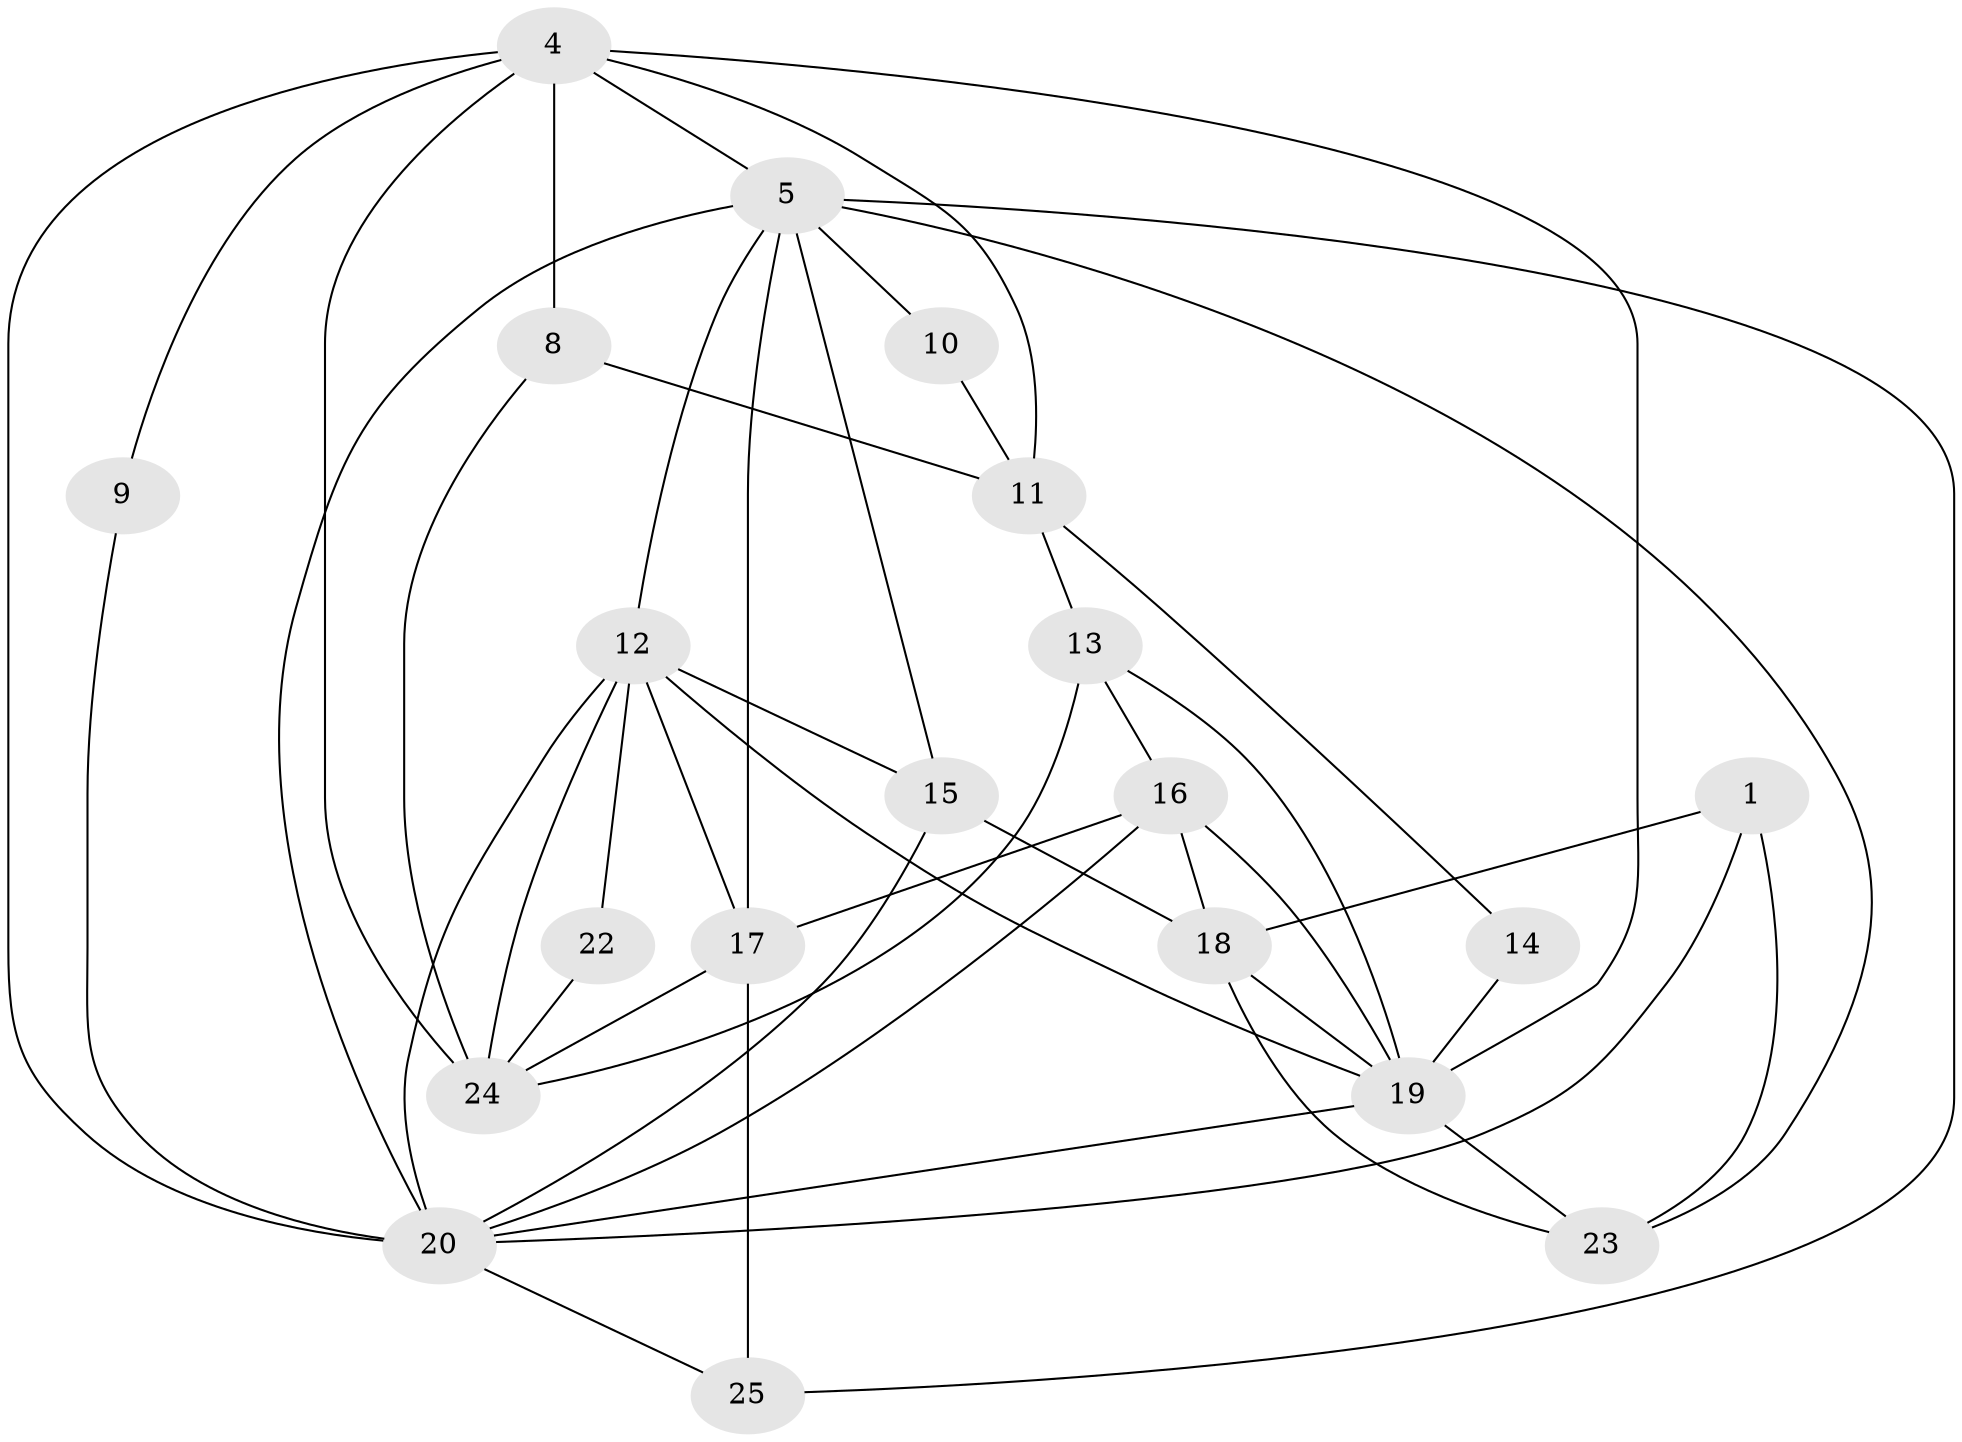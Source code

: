 // original degree distribution, {5: 0.08641975308641975, 2: 0.1728395061728395, 4: 0.14814814814814814, 1: 0.19753086419753085, 6: 0.07407407407407407, 3: 0.2222222222222222, 0: 0.06172839506172839, 7: 0.024691358024691357, 9: 0.012345679012345678}
// Generated by graph-tools (version 1.1) at 2025/35/03/04/25 23:35:44]
// undirected, 20 vertices, 47 edges
graph export_dot {
  node [color=gray90,style=filled];
  1;
  4;
  5;
  8;
  9;
  10;
  11;
  12;
  13;
  14;
  15;
  16;
  17;
  18;
  19;
  20;
  22;
  23;
  24;
  25;
  1 -- 18 [weight=1.0];
  1 -- 20 [weight=1.0];
  1 -- 23 [weight=1.0];
  4 -- 5 [weight=2.0];
  4 -- 8 [weight=2.0];
  4 -- 9 [weight=1.0];
  4 -- 11 [weight=1.0];
  4 -- 19 [weight=3.0];
  4 -- 20 [weight=2.0];
  4 -- 24 [weight=2.0];
  5 -- 10 [weight=1.0];
  5 -- 12 [weight=1.0];
  5 -- 15 [weight=1.0];
  5 -- 17 [weight=1.0];
  5 -- 20 [weight=1.0];
  5 -- 23 [weight=2.0];
  5 -- 25 [weight=1.0];
  8 -- 11 [weight=2.0];
  8 -- 24 [weight=2.0];
  9 -- 20 [weight=1.0];
  10 -- 11 [weight=1.0];
  11 -- 13 [weight=1.0];
  11 -- 14 [weight=1.0];
  12 -- 15 [weight=1.0];
  12 -- 17 [weight=1.0];
  12 -- 19 [weight=1.0];
  12 -- 20 [weight=1.0];
  12 -- 22 [weight=1.0];
  12 -- 24 [weight=1.0];
  13 -- 16 [weight=1.0];
  13 -- 19 [weight=1.0];
  13 -- 24 [weight=1.0];
  14 -- 19 [weight=1.0];
  15 -- 18 [weight=1.0];
  15 -- 20 [weight=1.0];
  16 -- 17 [weight=1.0];
  16 -- 18 [weight=1.0];
  16 -- 19 [weight=1.0];
  16 -- 20 [weight=1.0];
  17 -- 24 [weight=2.0];
  17 -- 25 [weight=1.0];
  18 -- 19 [weight=3.0];
  18 -- 23 [weight=1.0];
  19 -- 20 [weight=1.0];
  19 -- 23 [weight=2.0];
  20 -- 25 [weight=1.0];
  22 -- 24 [weight=1.0];
}
